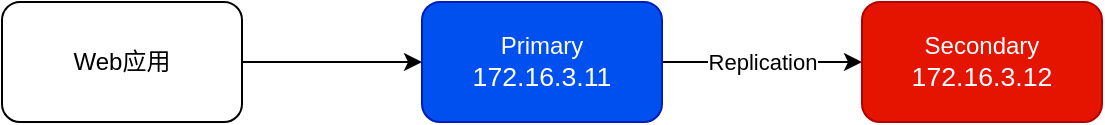 <mxfile version="14.9.7" type="github">
  <diagram id="gBzq73jGnkn_bVgxqYf4" name="Page-1">
    <mxGraphModel dx="782" dy="468" grid="0" gridSize="10" guides="1" tooltips="1" connect="1" arrows="1" fold="1" page="1" pageScale="1" pageWidth="1169" pageHeight="827" math="0" shadow="0">
      <root>
        <mxCell id="0" />
        <mxCell id="1" parent="0" />
        <mxCell id="no_DWMfRoMb73RWZvfay-9" value="" style="edgeStyle=orthogonalEdgeStyle;rounded=0;orthogonalLoop=1;jettySize=auto;html=1;" parent="1" source="no_DWMfRoMb73RWZvfay-4" target="no_DWMfRoMb73RWZvfay-5" edge="1">
          <mxGeometry relative="1" as="geometry" />
        </mxCell>
        <mxCell id="no_DWMfRoMb73RWZvfay-4" value="Web应用" style="rounded=1;whiteSpace=wrap;html=1;" parent="1" vertex="1">
          <mxGeometry x="110" y="190" width="120" height="60" as="geometry" />
        </mxCell>
        <mxCell id="no_DWMfRoMb73RWZvfay-7" value="Replication" style="edgeStyle=orthogonalEdgeStyle;rounded=0;orthogonalLoop=1;jettySize=auto;html=1;" parent="1" source="no_DWMfRoMb73RWZvfay-5" target="no_DWMfRoMb73RWZvfay-6" edge="1">
          <mxGeometry relative="1" as="geometry" />
        </mxCell>
        <mxCell id="no_DWMfRoMb73RWZvfay-5" value="Primary&lt;br&gt;&lt;span style=&quot;font-size: 10pt&quot;&gt;172.16.3.11&lt;/span&gt;" style="rounded=1;whiteSpace=wrap;html=1;fillColor=#0050ef;strokeColor=#001DBC;fontColor=#FFFFFF;" parent="1" vertex="1">
          <mxGeometry x="320" y="190" width="120" height="60" as="geometry" />
        </mxCell>
        <mxCell id="no_DWMfRoMb73RWZvfay-6" value="Secondary&lt;br&gt;&lt;span style=&quot;font-size: 13.333px&quot;&gt;172.16.3.12&lt;/span&gt;" style="rounded=1;whiteSpace=wrap;html=1;fillColor=#e51400;strokeColor=#B20000;fontColor=#FFFFFF;" parent="1" vertex="1">
          <mxGeometry x="540" y="190" width="120" height="60" as="geometry" />
        </mxCell>
      </root>
    </mxGraphModel>
  </diagram>
</mxfile>
